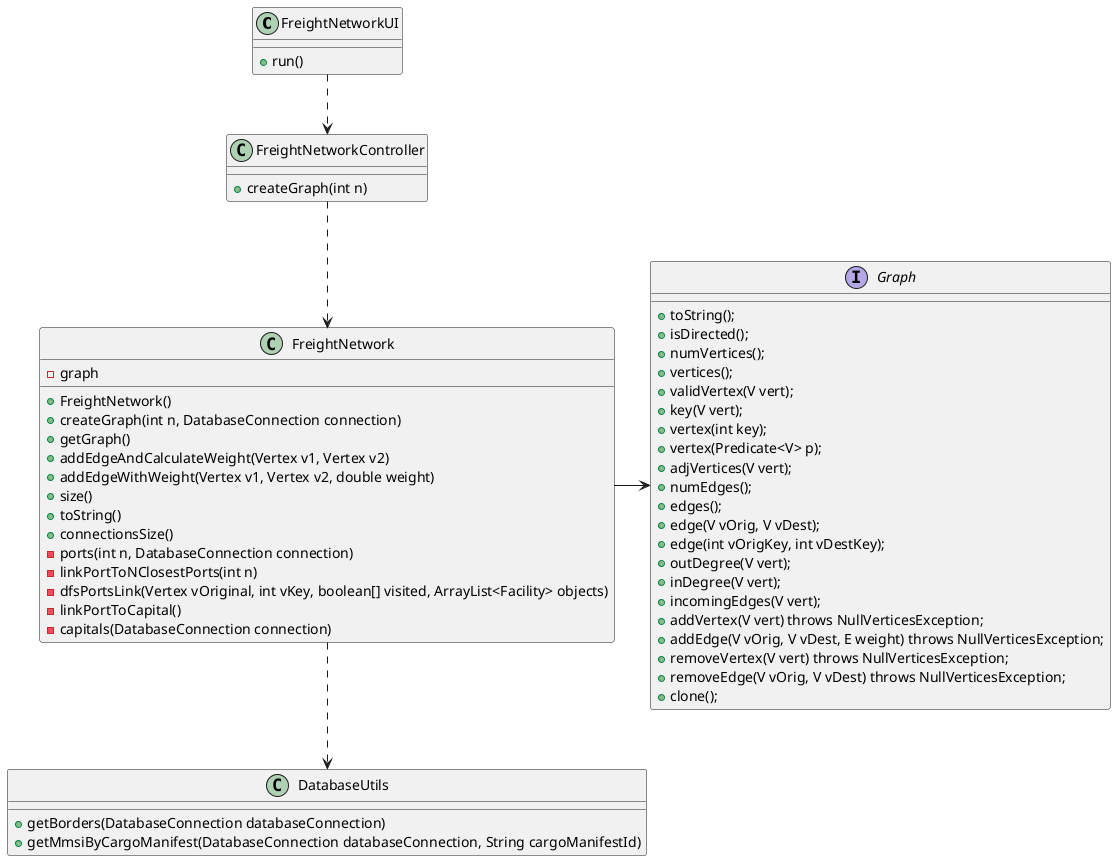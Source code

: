 @startuml
'https://plantuml.com/class-diagram

class FreightNetworkUI{
+run()
}
class FreightNetworkController{
+createGraph(int n)
}

class FreightNetwork{
-graph
+FreightNetwork()
+createGraph(int n, DatabaseConnection connection)
+getGraph()
+addEdgeAndCalculateWeight(Vertex v1, Vertex v2)
+addEdgeWithWeight(Vertex v1, Vertex v2, double weight)
+size()
+toString()
+connectionsSize()
-ports(int n, DatabaseConnection connection)
-linkPortToNClosestPorts(int n)
-dfsPortsLink(Vertex vOriginal, int vKey, boolean[] visited, ArrayList<Facility> objects)
-linkPortToCapital()
-capitals(DatabaseConnection connection)
}

class DatabaseUtils{
+getBorders(DatabaseConnection databaseConnection)
+getMmsiByCargoManifest(DatabaseConnection databaseConnection, String cargoManifestId)
}

interface Graph{
+toString();
+isDirected();
+numVertices();
+vertices();
+validVertex(V vert);
+key(V vert);
+vertex(int key);
+vertex(Predicate<V> p);
+adjVertices(V vert);
+numEdges();
+edges();
+edge(V vOrig, V vDest);
+edge(int vOrigKey, int vDestKey);
+outDegree(V vert);
+inDegree(V vert);
+incomingEdges(V vert);
+addVertex(V vert) throws NullVerticesException;
+addEdge(V vOrig, V vDest, E weight) throws NullVerticesException;
+removeVertex(V vert) throws NullVerticesException;
+removeEdge(V vOrig, V vDest) throws NullVerticesException;
+clone();
}
FreightNetworkUI ..> FreightNetworkController
FreightNetworkController ..>FreightNetwork
FreightNetwork -> Graph
FreightNetwork ..> DatabaseUtils
@enduml